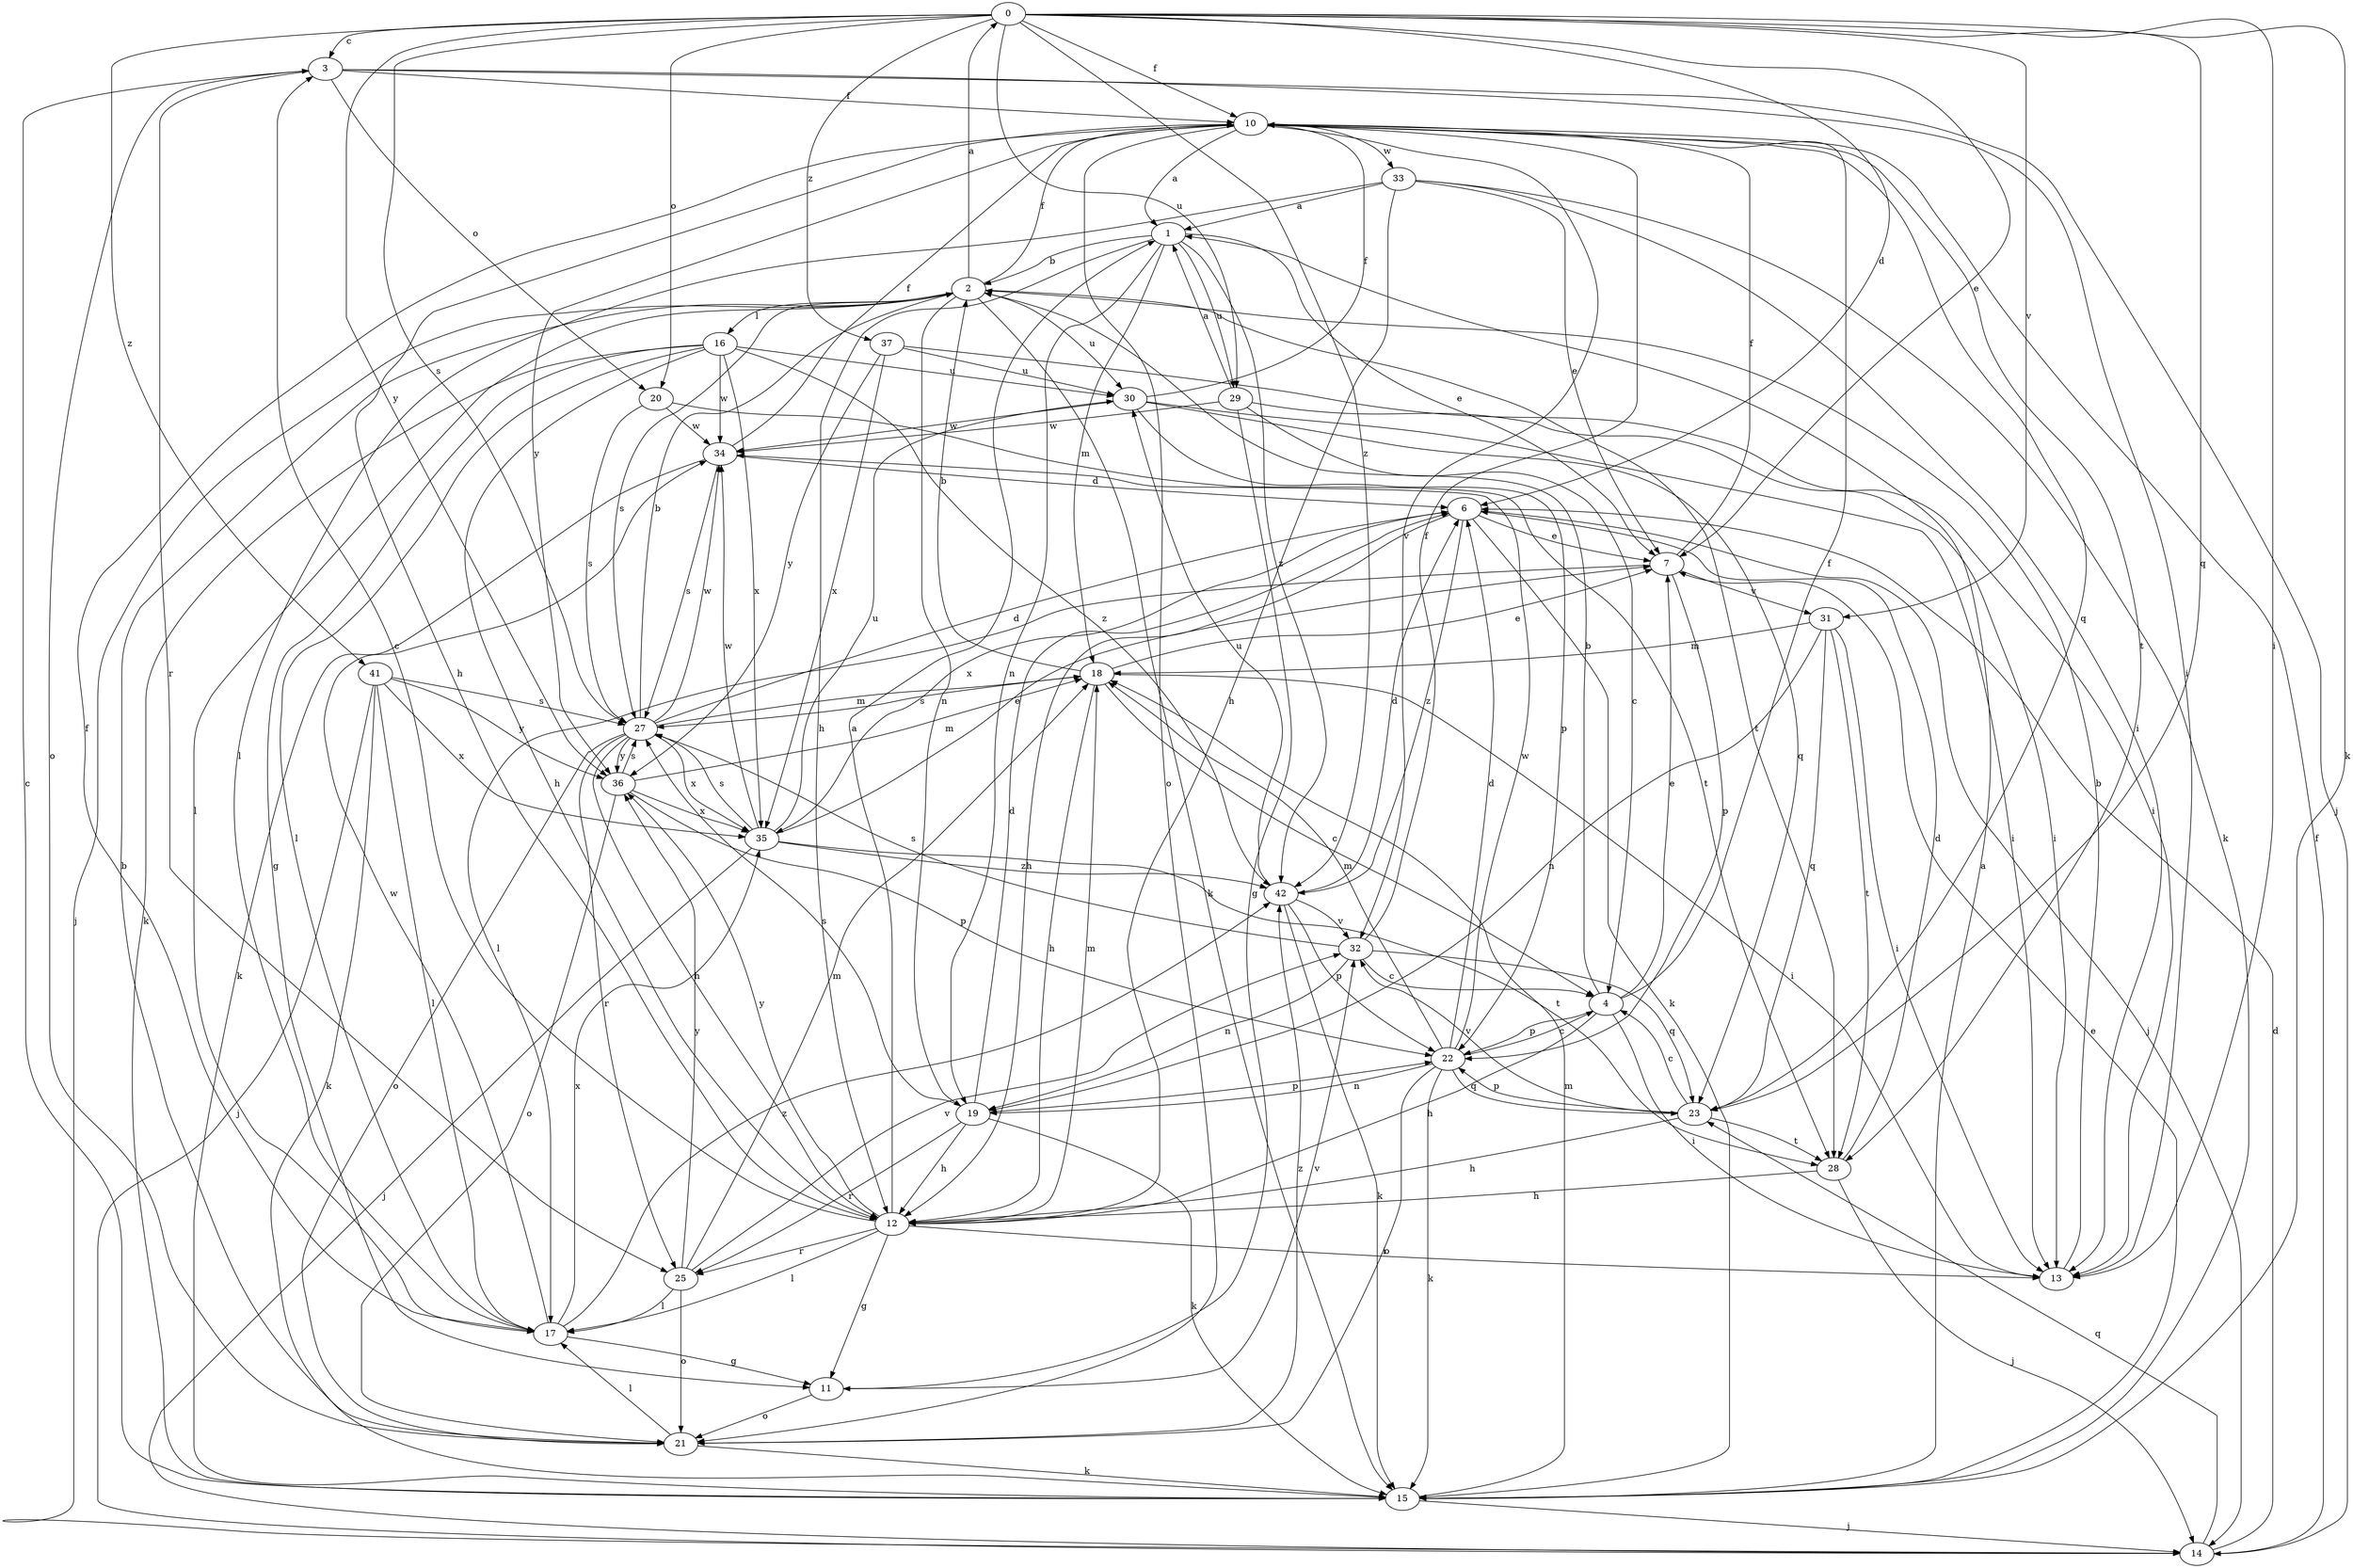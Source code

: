 strict digraph  {
0;
1;
2;
3;
4;
6;
7;
10;
11;
12;
13;
14;
15;
16;
17;
18;
19;
20;
21;
22;
23;
25;
27;
28;
29;
30;
31;
32;
33;
34;
35;
36;
37;
41;
42;
0 -> 3  [label=c];
0 -> 6  [label=d];
0 -> 7  [label=e];
0 -> 10  [label=f];
0 -> 13  [label=i];
0 -> 15  [label=k];
0 -> 20  [label=o];
0 -> 23  [label=q];
0 -> 27  [label=s];
0 -> 29  [label=u];
0 -> 31  [label=v];
0 -> 36  [label=y];
0 -> 37  [label=z];
0 -> 41  [label=z];
0 -> 42  [label=z];
1 -> 2  [label=b];
1 -> 7  [label=e];
1 -> 12  [label=h];
1 -> 18  [label=m];
1 -> 19  [label=n];
1 -> 29  [label=u];
1 -> 42  [label=z];
2 -> 0  [label=a];
2 -> 10  [label=f];
2 -> 14  [label=j];
2 -> 15  [label=k];
2 -> 16  [label=l];
2 -> 17  [label=l];
2 -> 19  [label=n];
2 -> 27  [label=s];
2 -> 28  [label=t];
2 -> 30  [label=u];
3 -> 10  [label=f];
3 -> 13  [label=i];
3 -> 14  [label=j];
3 -> 20  [label=o];
3 -> 21  [label=o];
3 -> 25  [label=r];
4 -> 2  [label=b];
4 -> 7  [label=e];
4 -> 10  [label=f];
4 -> 12  [label=h];
4 -> 13  [label=i];
4 -> 22  [label=p];
6 -> 7  [label=e];
6 -> 12  [label=h];
6 -> 14  [label=j];
6 -> 15  [label=k];
6 -> 35  [label=x];
6 -> 42  [label=z];
7 -> 10  [label=f];
7 -> 17  [label=l];
7 -> 22  [label=p];
7 -> 31  [label=v];
10 -> 1  [label=a];
10 -> 12  [label=h];
10 -> 21  [label=o];
10 -> 23  [label=q];
10 -> 28  [label=t];
10 -> 32  [label=v];
10 -> 33  [label=w];
10 -> 36  [label=y];
11 -> 21  [label=o];
11 -> 32  [label=v];
12 -> 1  [label=a];
12 -> 3  [label=c];
12 -> 11  [label=g];
12 -> 13  [label=i];
12 -> 17  [label=l];
12 -> 18  [label=m];
12 -> 25  [label=r];
12 -> 36  [label=y];
13 -> 2  [label=b];
14 -> 6  [label=d];
14 -> 10  [label=f];
14 -> 23  [label=q];
15 -> 1  [label=a];
15 -> 3  [label=c];
15 -> 7  [label=e];
15 -> 14  [label=j];
15 -> 18  [label=m];
16 -> 11  [label=g];
16 -> 12  [label=h];
16 -> 15  [label=k];
16 -> 17  [label=l];
16 -> 30  [label=u];
16 -> 34  [label=w];
16 -> 35  [label=x];
16 -> 42  [label=z];
17 -> 10  [label=f];
17 -> 11  [label=g];
17 -> 34  [label=w];
17 -> 35  [label=x];
17 -> 42  [label=z];
18 -> 2  [label=b];
18 -> 4  [label=c];
18 -> 7  [label=e];
18 -> 12  [label=h];
18 -> 13  [label=i];
18 -> 27  [label=s];
19 -> 6  [label=d];
19 -> 12  [label=h];
19 -> 15  [label=k];
19 -> 22  [label=p];
19 -> 25  [label=r];
19 -> 27  [label=s];
20 -> 27  [label=s];
20 -> 28  [label=t];
20 -> 34  [label=w];
21 -> 2  [label=b];
21 -> 15  [label=k];
21 -> 17  [label=l];
21 -> 42  [label=z];
22 -> 4  [label=c];
22 -> 6  [label=d];
22 -> 15  [label=k];
22 -> 18  [label=m];
22 -> 19  [label=n];
22 -> 21  [label=o];
22 -> 23  [label=q];
22 -> 34  [label=w];
23 -> 4  [label=c];
23 -> 12  [label=h];
23 -> 22  [label=p];
23 -> 28  [label=t];
23 -> 32  [label=v];
25 -> 17  [label=l];
25 -> 18  [label=m];
25 -> 21  [label=o];
25 -> 32  [label=v];
25 -> 36  [label=y];
27 -> 2  [label=b];
27 -> 6  [label=d];
27 -> 12  [label=h];
27 -> 18  [label=m];
27 -> 21  [label=o];
27 -> 25  [label=r];
27 -> 34  [label=w];
27 -> 35  [label=x];
27 -> 36  [label=y];
28 -> 6  [label=d];
28 -> 12  [label=h];
28 -> 14  [label=j];
29 -> 1  [label=a];
29 -> 4  [label=c];
29 -> 11  [label=g];
29 -> 13  [label=i];
29 -> 34  [label=w];
30 -> 10  [label=f];
30 -> 13  [label=i];
30 -> 22  [label=p];
30 -> 23  [label=q];
30 -> 34  [label=w];
31 -> 13  [label=i];
31 -> 18  [label=m];
31 -> 19  [label=n];
31 -> 23  [label=q];
31 -> 28  [label=t];
32 -> 4  [label=c];
32 -> 10  [label=f];
32 -> 19  [label=n];
32 -> 23  [label=q];
32 -> 27  [label=s];
33 -> 1  [label=a];
33 -> 7  [label=e];
33 -> 12  [label=h];
33 -> 13  [label=i];
33 -> 15  [label=k];
33 -> 17  [label=l];
34 -> 6  [label=d];
34 -> 10  [label=f];
34 -> 15  [label=k];
34 -> 27  [label=s];
35 -> 7  [label=e];
35 -> 14  [label=j];
35 -> 27  [label=s];
35 -> 28  [label=t];
35 -> 30  [label=u];
35 -> 34  [label=w];
35 -> 42  [label=z];
36 -> 18  [label=m];
36 -> 21  [label=o];
36 -> 22  [label=p];
36 -> 27  [label=s];
36 -> 35  [label=x];
37 -> 13  [label=i];
37 -> 30  [label=u];
37 -> 35  [label=x];
37 -> 36  [label=y];
41 -> 14  [label=j];
41 -> 15  [label=k];
41 -> 17  [label=l];
41 -> 27  [label=s];
41 -> 35  [label=x];
41 -> 36  [label=y];
42 -> 6  [label=d];
42 -> 15  [label=k];
42 -> 22  [label=p];
42 -> 30  [label=u];
42 -> 32  [label=v];
}
